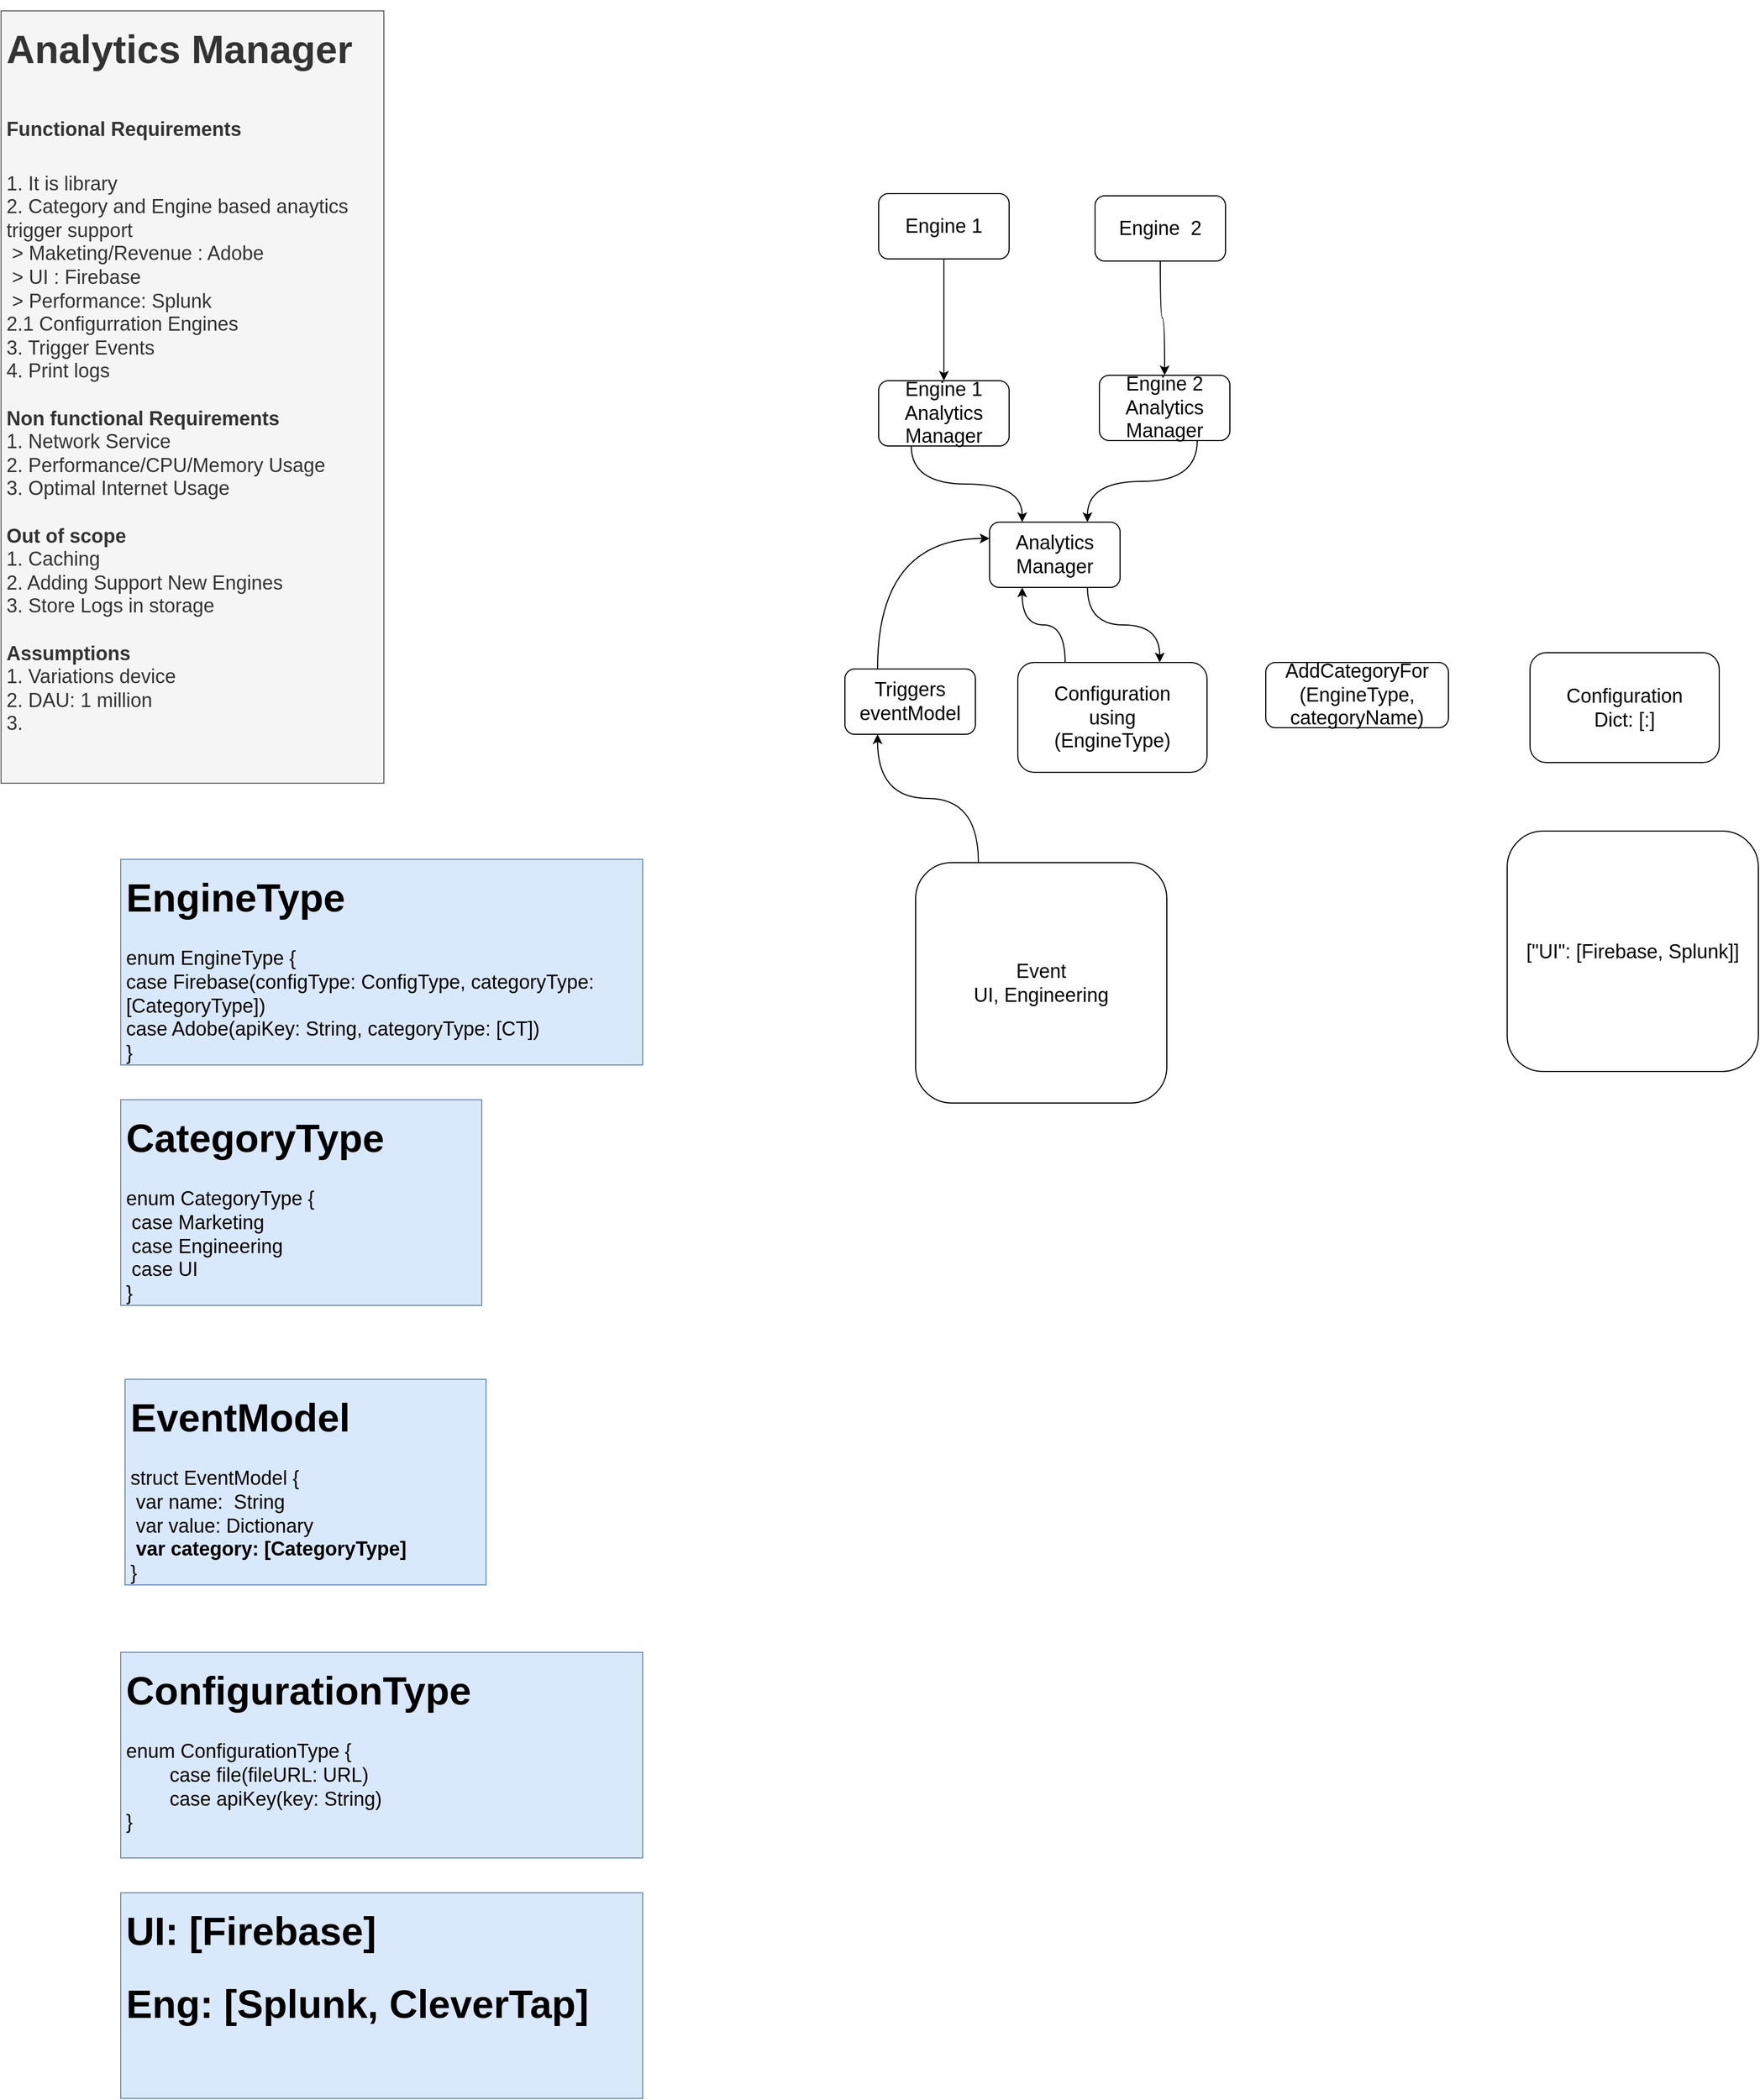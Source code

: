 <mxfile version="20.8.13" type="github">
  <diagram id="OD2B63ExEwJ68oSrJbLe" name="Page-1">
    <mxGraphModel dx="3585" dy="1555" grid="0" gridSize="10" guides="1" tooltips="1" connect="1" arrows="1" fold="1" page="0" pageScale="1" pageWidth="827" pageHeight="1169" math="0" shadow="0">
      <root>
        <mxCell id="0" />
        <mxCell id="1" parent="0" />
        <mxCell id="MXfahMEFqm9Rea4sAVrW-13" style="edgeStyle=orthogonalEdgeStyle;rounded=0;orthogonalLoop=1;jettySize=auto;html=1;exitX=0.625;exitY=0.2;exitDx=0;exitDy=0;exitPerimeter=0;entryX=0.4;entryY=0.1;entryDx=0;entryDy=0;entryPerimeter=0;fontSize=18;curved=1;" edge="1" parent="1" target="MXfahMEFqm9Rea4sAVrW-12">
          <mxGeometry relative="1" as="geometry">
            <mxPoint x="725" y="375" as="sourcePoint" />
            <Array as="points">
              <mxPoint x="730" y="302" />
              <mxPoint x="969" y="302" />
            </Array>
          </mxGeometry>
        </mxCell>
        <mxCell id="MXfahMEFqm9Rea4sAVrW-69" value="&lt;h1&gt;Analytics Manager&lt;/h1&gt;&lt;h1&gt;&lt;font size=&quot;4&quot;&gt;Functional Requirements&lt;/font&gt;&lt;/h1&gt;&lt;div&gt;&lt;font size=&quot;4&quot;&gt;&lt;span style=&quot;font-weight: 400;&quot;&gt;1. It is library&lt;/span&gt;&lt;/font&gt;&lt;/div&gt;&lt;div&gt;&lt;font size=&quot;4&quot;&gt;&lt;span style=&quot;font-weight: 400;&quot;&gt;2. Category and Engine based anaytics trigger support&lt;/span&gt;&lt;/font&gt;&lt;/div&gt;&lt;div&gt;&lt;font size=&quot;4&quot;&gt;&lt;span style=&quot;font-weight: 400;&quot;&gt;&amp;nbsp;&amp;gt; Maketing/Revenue : Adobe&lt;/span&gt;&lt;/font&gt;&lt;/div&gt;&lt;div&gt;&lt;font size=&quot;4&quot;&gt;&lt;span style=&quot;font-weight: 400;&quot;&gt;&amp;nbsp;&amp;gt; UI : Firebase&lt;/span&gt;&lt;/font&gt;&lt;/div&gt;&lt;div&gt;&lt;font size=&quot;4&quot;&gt;&lt;span style=&quot;font-weight: 400;&quot;&gt;&amp;nbsp;&amp;gt; Performance: Splunk&amp;nbsp;&lt;/span&gt;&lt;/font&gt;&lt;/div&gt;&lt;div&gt;&lt;font size=&quot;4&quot;&gt;&lt;span style=&quot;font-weight: 400;&quot;&gt;2.1 Configurration Engines&lt;/span&gt;&lt;/font&gt;&lt;/div&gt;&lt;div&gt;3. Trigger Events&amp;nbsp;&lt;/div&gt;&lt;div&gt;4. Print logs&lt;/div&gt;&lt;div&gt;&lt;br&gt;&lt;/div&gt;&lt;div&gt;&lt;b&gt;Non functional Requirements&lt;/b&gt;&lt;/div&gt;&lt;div&gt;1. Network Service&lt;/div&gt;&lt;div&gt;2. Performance/CPU/Memory Usage&lt;/div&gt;&lt;div&gt;3. Optimal Internet Usage&lt;/div&gt;&lt;div&gt;&lt;br&gt;&lt;/div&gt;&lt;div&gt;&lt;b&gt;Out of scope&lt;/b&gt;&lt;/div&gt;&lt;div&gt;1. Caching&lt;/div&gt;&lt;div&gt;2. Adding Support New Engines&lt;/div&gt;&lt;div&gt;3. Store Logs in storage&lt;b&gt;&lt;br&gt;&lt;/b&gt;&lt;/div&gt;&lt;div&gt;&lt;br&gt;&lt;/div&gt;&lt;div&gt;&lt;b&gt;Assumptions&lt;/b&gt;&lt;/div&gt;&lt;div&gt;1. Variations device&lt;/div&gt;&lt;div&gt;2. DAU: 1 million&lt;/div&gt;&lt;div&gt;3.&amp;nbsp;&lt;/div&gt;&lt;div&gt;&lt;font size=&quot;4&quot;&gt;&lt;span style=&quot;font-weight: 400;&quot;&gt;&lt;br&gt;&lt;/span&gt;&lt;/font&gt;&lt;/div&gt;&lt;div&gt;&lt;font size=&quot;4&quot;&gt;&lt;span style=&quot;font-weight: 400;&quot;&gt;&lt;br&gt;&lt;/span&gt;&lt;/font&gt;&lt;/div&gt;&lt;div&gt;&lt;font size=&quot;4&quot;&gt;&lt;span style=&quot;font-weight: 400;&quot;&gt;&lt;br&gt;&lt;/span&gt;&lt;/font&gt;&lt;/div&gt;" style="text;html=1;strokeColor=#666666;fillColor=#f5f5f5;spacing=5;spacingTop=-20;whiteSpace=wrap;overflow=hidden;rounded=0;fontSize=18;fontColor=#333333;" vertex="1" parent="1">
          <mxGeometry x="-835" y="316" width="352" height="710" as="geometry" />
        </mxCell>
        <mxCell id="MXfahMEFqm9Rea4sAVrW-85" style="edgeStyle=orthogonalEdgeStyle;curved=1;rounded=0;orthogonalLoop=1;jettySize=auto;html=1;exitX=0.75;exitY=1;exitDx=0;exitDy=0;entryX=0.75;entryY=0;entryDx=0;entryDy=0;fontSize=18;" edge="1" parent="1" source="MXfahMEFqm9Rea4sAVrW-70" target="MXfahMEFqm9Rea4sAVrW-83">
          <mxGeometry relative="1" as="geometry" />
        </mxCell>
        <mxCell id="MXfahMEFqm9Rea4sAVrW-70" value="Analytics Manager" style="rounded=1;whiteSpace=wrap;html=1;fontSize=18;" vertex="1" parent="1">
          <mxGeometry x="74" y="786" width="120" height="60" as="geometry" />
        </mxCell>
        <mxCell id="MXfahMEFqm9Rea4sAVrW-78" style="edgeStyle=orthogonalEdgeStyle;curved=1;rounded=0;orthogonalLoop=1;jettySize=auto;html=1;entryX=0.5;entryY=0;entryDx=0;entryDy=0;fontSize=18;" edge="1" parent="1" source="MXfahMEFqm9Rea4sAVrW-71" target="MXfahMEFqm9Rea4sAVrW-73">
          <mxGeometry relative="1" as="geometry" />
        </mxCell>
        <mxCell id="MXfahMEFqm9Rea4sAVrW-71" value="Engine 1" style="rounded=1;whiteSpace=wrap;html=1;fontSize=18;" vertex="1" parent="1">
          <mxGeometry x="-28" y="484" width="120" height="60" as="geometry" />
        </mxCell>
        <mxCell id="MXfahMEFqm9Rea4sAVrW-79" style="edgeStyle=orthogonalEdgeStyle;curved=1;rounded=0;orthogonalLoop=1;jettySize=auto;html=1;entryX=0.5;entryY=0;entryDx=0;entryDy=0;fontSize=18;" edge="1" parent="1" source="MXfahMEFqm9Rea4sAVrW-72" target="MXfahMEFqm9Rea4sAVrW-74">
          <mxGeometry relative="1" as="geometry" />
        </mxCell>
        <mxCell id="MXfahMEFqm9Rea4sAVrW-72" value="Engine &amp;nbsp;2" style="rounded=1;whiteSpace=wrap;html=1;fontSize=18;" vertex="1" parent="1">
          <mxGeometry x="171" y="486" width="120" height="60" as="geometry" />
        </mxCell>
        <mxCell id="MXfahMEFqm9Rea4sAVrW-76" style="edgeStyle=orthogonalEdgeStyle;curved=1;rounded=0;orthogonalLoop=1;jettySize=auto;html=1;exitX=0.25;exitY=1;exitDx=0;exitDy=0;entryX=0.25;entryY=0;entryDx=0;entryDy=0;fontSize=18;" edge="1" parent="1" source="MXfahMEFqm9Rea4sAVrW-73" target="MXfahMEFqm9Rea4sAVrW-70">
          <mxGeometry relative="1" as="geometry" />
        </mxCell>
        <mxCell id="MXfahMEFqm9Rea4sAVrW-73" value="Engine 1&lt;br&gt;Analytics Manager" style="rounded=1;whiteSpace=wrap;html=1;fontSize=18;" vertex="1" parent="1">
          <mxGeometry x="-28" y="656" width="120" height="60" as="geometry" />
        </mxCell>
        <mxCell id="MXfahMEFqm9Rea4sAVrW-77" style="edgeStyle=orthogonalEdgeStyle;curved=1;rounded=0;orthogonalLoop=1;jettySize=auto;html=1;exitX=0.75;exitY=1;exitDx=0;exitDy=0;entryX=0.75;entryY=0;entryDx=0;entryDy=0;fontSize=18;" edge="1" parent="1" source="MXfahMEFqm9Rea4sAVrW-74" target="MXfahMEFqm9Rea4sAVrW-70">
          <mxGeometry relative="1" as="geometry" />
        </mxCell>
        <mxCell id="MXfahMEFqm9Rea4sAVrW-74" value="Engine 2&lt;br&gt;Analytics Manager" style="rounded=1;whiteSpace=wrap;html=1;fontSize=18;" vertex="1" parent="1">
          <mxGeometry x="175" y="651" width="120" height="60" as="geometry" />
        </mxCell>
        <mxCell id="MXfahMEFqm9Rea4sAVrW-84" style="edgeStyle=orthogonalEdgeStyle;curved=1;rounded=0;orthogonalLoop=1;jettySize=auto;html=1;exitX=0.25;exitY=0;exitDx=0;exitDy=0;entryX=0.25;entryY=1;entryDx=0;entryDy=0;fontSize=18;" edge="1" parent="1" source="MXfahMEFqm9Rea4sAVrW-83" target="MXfahMEFqm9Rea4sAVrW-70">
          <mxGeometry relative="1" as="geometry" />
        </mxCell>
        <mxCell id="MXfahMEFqm9Rea4sAVrW-83" value="Configuration&lt;br&gt;using&lt;br&gt;(EngineType)" style="rounded=1;whiteSpace=wrap;html=1;fontSize=18;" vertex="1" parent="1">
          <mxGeometry x="100" y="915" width="174" height="101" as="geometry" />
        </mxCell>
        <mxCell id="MXfahMEFqm9Rea4sAVrW-100" style="edgeStyle=orthogonalEdgeStyle;curved=1;rounded=0;orthogonalLoop=1;jettySize=auto;html=1;exitX=0.25;exitY=0;exitDx=0;exitDy=0;entryX=0;entryY=0.25;entryDx=0;entryDy=0;fontSize=18;" edge="1" parent="1" source="MXfahMEFqm9Rea4sAVrW-86" target="MXfahMEFqm9Rea4sAVrW-70">
          <mxGeometry relative="1" as="geometry" />
        </mxCell>
        <mxCell id="MXfahMEFqm9Rea4sAVrW-86" value="Triggers&lt;br&gt;eventModel" style="rounded=1;whiteSpace=wrap;html=1;fontSize=18;" vertex="1" parent="1">
          <mxGeometry x="-59" y="921" width="120" height="60" as="geometry" />
        </mxCell>
        <mxCell id="MXfahMEFqm9Rea4sAVrW-90" value="&lt;h1&gt;EngineType&lt;br&gt;&lt;/h1&gt;&lt;div&gt;enum EngineType {&lt;/div&gt;&lt;div&gt;&lt;span style=&quot;&quot;&gt;	case Firebase(configType: ConfigType, categoryType:  [CategoryType])&lt;/span&gt;&lt;br&gt;&lt;/div&gt;&lt;div&gt;&lt;span style=&quot;&quot;&gt;&lt;span style=&quot;&quot;&gt;	case Adobe(apiKey: String, categoryType: [CT])&lt;/span&gt;&lt;br&gt;&lt;/span&gt;&lt;/div&gt;&lt;div&gt;}&lt;/div&gt;" style="text;html=1;strokeColor=#6c8ebf;fillColor=#dae8fc;spacing=5;spacingTop=-20;whiteSpace=wrap;overflow=hidden;rounded=0;fontSize=18;" vertex="1" parent="1">
          <mxGeometry x="-725" y="1096" width="480" height="189" as="geometry" />
        </mxCell>
        <mxCell id="MXfahMEFqm9Rea4sAVrW-92" value="&lt;h1&gt;CategoryType&lt;br&gt;&lt;/h1&gt;&lt;div&gt;enum CategoryType {&lt;/div&gt;&lt;div&gt;&lt;span style=&quot;white-space: pre;&quot;&gt;	case Marketing&lt;/span&gt;&lt;/div&gt;&lt;div&gt;&lt;span style=&quot;white-space: pre;&quot;&gt;&lt;span style=&quot;white-space: pre;&quot;&gt;	case Engineering&lt;/span&gt;&lt;br&gt;&lt;/span&gt;&lt;/div&gt;&lt;div&gt;&lt;span style=&quot;white-space: pre;&quot;&gt;&lt;span style=&quot;white-space: pre;&quot;&gt;&lt;span style=&quot;white-space: pre;&quot;&gt;	&lt;/span&gt;case UI &lt;/span&gt;&lt;/span&gt;&lt;/div&gt;&lt;div&gt;}&lt;/div&gt;" style="text;html=1;strokeColor=#6c8ebf;fillColor=#dae8fc;spacing=5;spacingTop=-20;whiteSpace=wrap;overflow=hidden;rounded=0;fontSize=18;" vertex="1" parent="1">
          <mxGeometry x="-725" y="1317" width="332" height="189" as="geometry" />
        </mxCell>
        <mxCell id="MXfahMEFqm9Rea4sAVrW-95" value="&lt;h1&gt;EventModel&lt;br&gt;&lt;/h1&gt;&lt;div&gt;struct EventModel {&lt;/div&gt;&lt;div&gt;&lt;span style=&quot;white-space: pre;&quot;&gt;	var name:  String&lt;/span&gt;&lt;br&gt;&lt;/div&gt;&lt;div&gt;&lt;span style=&quot;white-space: pre;&quot;&gt;&lt;span style=&quot;white-space: pre;&quot;&gt;	&lt;/span&gt;var value: Dictionary&lt;/span&gt;&lt;/div&gt;&lt;div&gt;&lt;span style=&quot;white-space: pre;&quot;&gt;&lt;span style=&quot;white-space: pre;&quot;&gt;&lt;b&gt;	var category: [CategoryType]&lt;/b&gt;&lt;/span&gt;&lt;br&gt;&lt;/span&gt;&lt;/div&gt;&lt;div&gt;}&lt;/div&gt;" style="text;html=1;strokeColor=#6c8ebf;fillColor=#dae8fc;spacing=5;spacingTop=-20;whiteSpace=wrap;overflow=hidden;rounded=0;fontSize=18;" vertex="1" parent="1">
          <mxGeometry x="-721" y="1574" width="332" height="189" as="geometry" />
        </mxCell>
        <mxCell id="MXfahMEFqm9Rea4sAVrW-96" value="AddCategoryFor&lt;br&gt;(EngineType, categoryName)" style="rounded=1;whiteSpace=wrap;html=1;fontSize=18;" vertex="1" parent="1">
          <mxGeometry x="328" y="915" width="168" height="60" as="geometry" />
        </mxCell>
        <mxCell id="MXfahMEFqm9Rea4sAVrW-99" style="edgeStyle=orthogonalEdgeStyle;curved=1;rounded=0;orthogonalLoop=1;jettySize=auto;html=1;exitX=0.25;exitY=0;exitDx=0;exitDy=0;entryX=0.25;entryY=1;entryDx=0;entryDy=0;fontSize=18;" edge="1" parent="1" source="MXfahMEFqm9Rea4sAVrW-98" target="MXfahMEFqm9Rea4sAVrW-86">
          <mxGeometry relative="1" as="geometry" />
        </mxCell>
        <mxCell id="MXfahMEFqm9Rea4sAVrW-98" value="Event&lt;br&gt;UI, Engineering" style="rounded=1;whiteSpace=wrap;html=1;fontSize=18;" vertex="1" parent="1">
          <mxGeometry x="6" y="1099" width="231" height="221" as="geometry" />
        </mxCell>
        <mxCell id="MXfahMEFqm9Rea4sAVrW-101" value="Configuration&lt;br&gt;Dict: [:]" style="rounded=1;whiteSpace=wrap;html=1;fontSize=18;" vertex="1" parent="1">
          <mxGeometry x="571" y="906" width="174" height="101" as="geometry" />
        </mxCell>
        <mxCell id="MXfahMEFqm9Rea4sAVrW-102" value="[&quot;UI&quot;: [Firebase, Splunk]]&lt;br&gt;" style="rounded=1;whiteSpace=wrap;html=1;fontSize=18;" vertex="1" parent="1">
          <mxGeometry x="550" y="1070" width="231" height="221" as="geometry" />
        </mxCell>
        <mxCell id="MXfahMEFqm9Rea4sAVrW-103" value="&lt;h1&gt;ConfigurationType&lt;br&gt;&lt;/h1&gt;&lt;div&gt;enum ConfigurationType {&lt;/div&gt;&lt;blockquote style=&quot;margin: 0 0 0 40px; border: none; padding: 0px;&quot;&gt;&lt;span style=&quot;white-space: pre;&quot;&gt;case file(fileURL: URL)&lt;/span&gt;&lt;/blockquote&gt;&lt;blockquote style=&quot;margin: 0 0 0 40px; border: none; padding: 0px;&quot;&gt;&lt;span style=&quot;white-space: pre;&quot;&gt;case apiKey(key: String)&lt;/span&gt;&lt;/blockquote&gt;&lt;div&gt;}&lt;/div&gt;" style="text;html=1;strokeColor=#6c8ebf;fillColor=#dae8fc;spacing=5;spacingTop=-20;whiteSpace=wrap;overflow=hidden;rounded=0;fontSize=18;" vertex="1" parent="1">
          <mxGeometry x="-725" y="1825" width="480" height="189" as="geometry" />
        </mxCell>
        <mxCell id="MXfahMEFqm9Rea4sAVrW-107" value="&lt;h1&gt;UI: [Firebase]&lt;/h1&gt;&lt;div&gt;&lt;h1 style=&quot;border-color: var(--border-color);&quot;&gt;Eng: [Splunk, CleverTap]&lt;/h1&gt;&lt;/div&gt;" style="text;html=1;strokeColor=#6c8ebf;fillColor=#dae8fc;spacing=5;spacingTop=-20;whiteSpace=wrap;overflow=hidden;rounded=0;fontSize=18;" vertex="1" parent="1">
          <mxGeometry x="-725" y="2046" width="480" height="189" as="geometry" />
        </mxCell>
      </root>
    </mxGraphModel>
  </diagram>
</mxfile>
